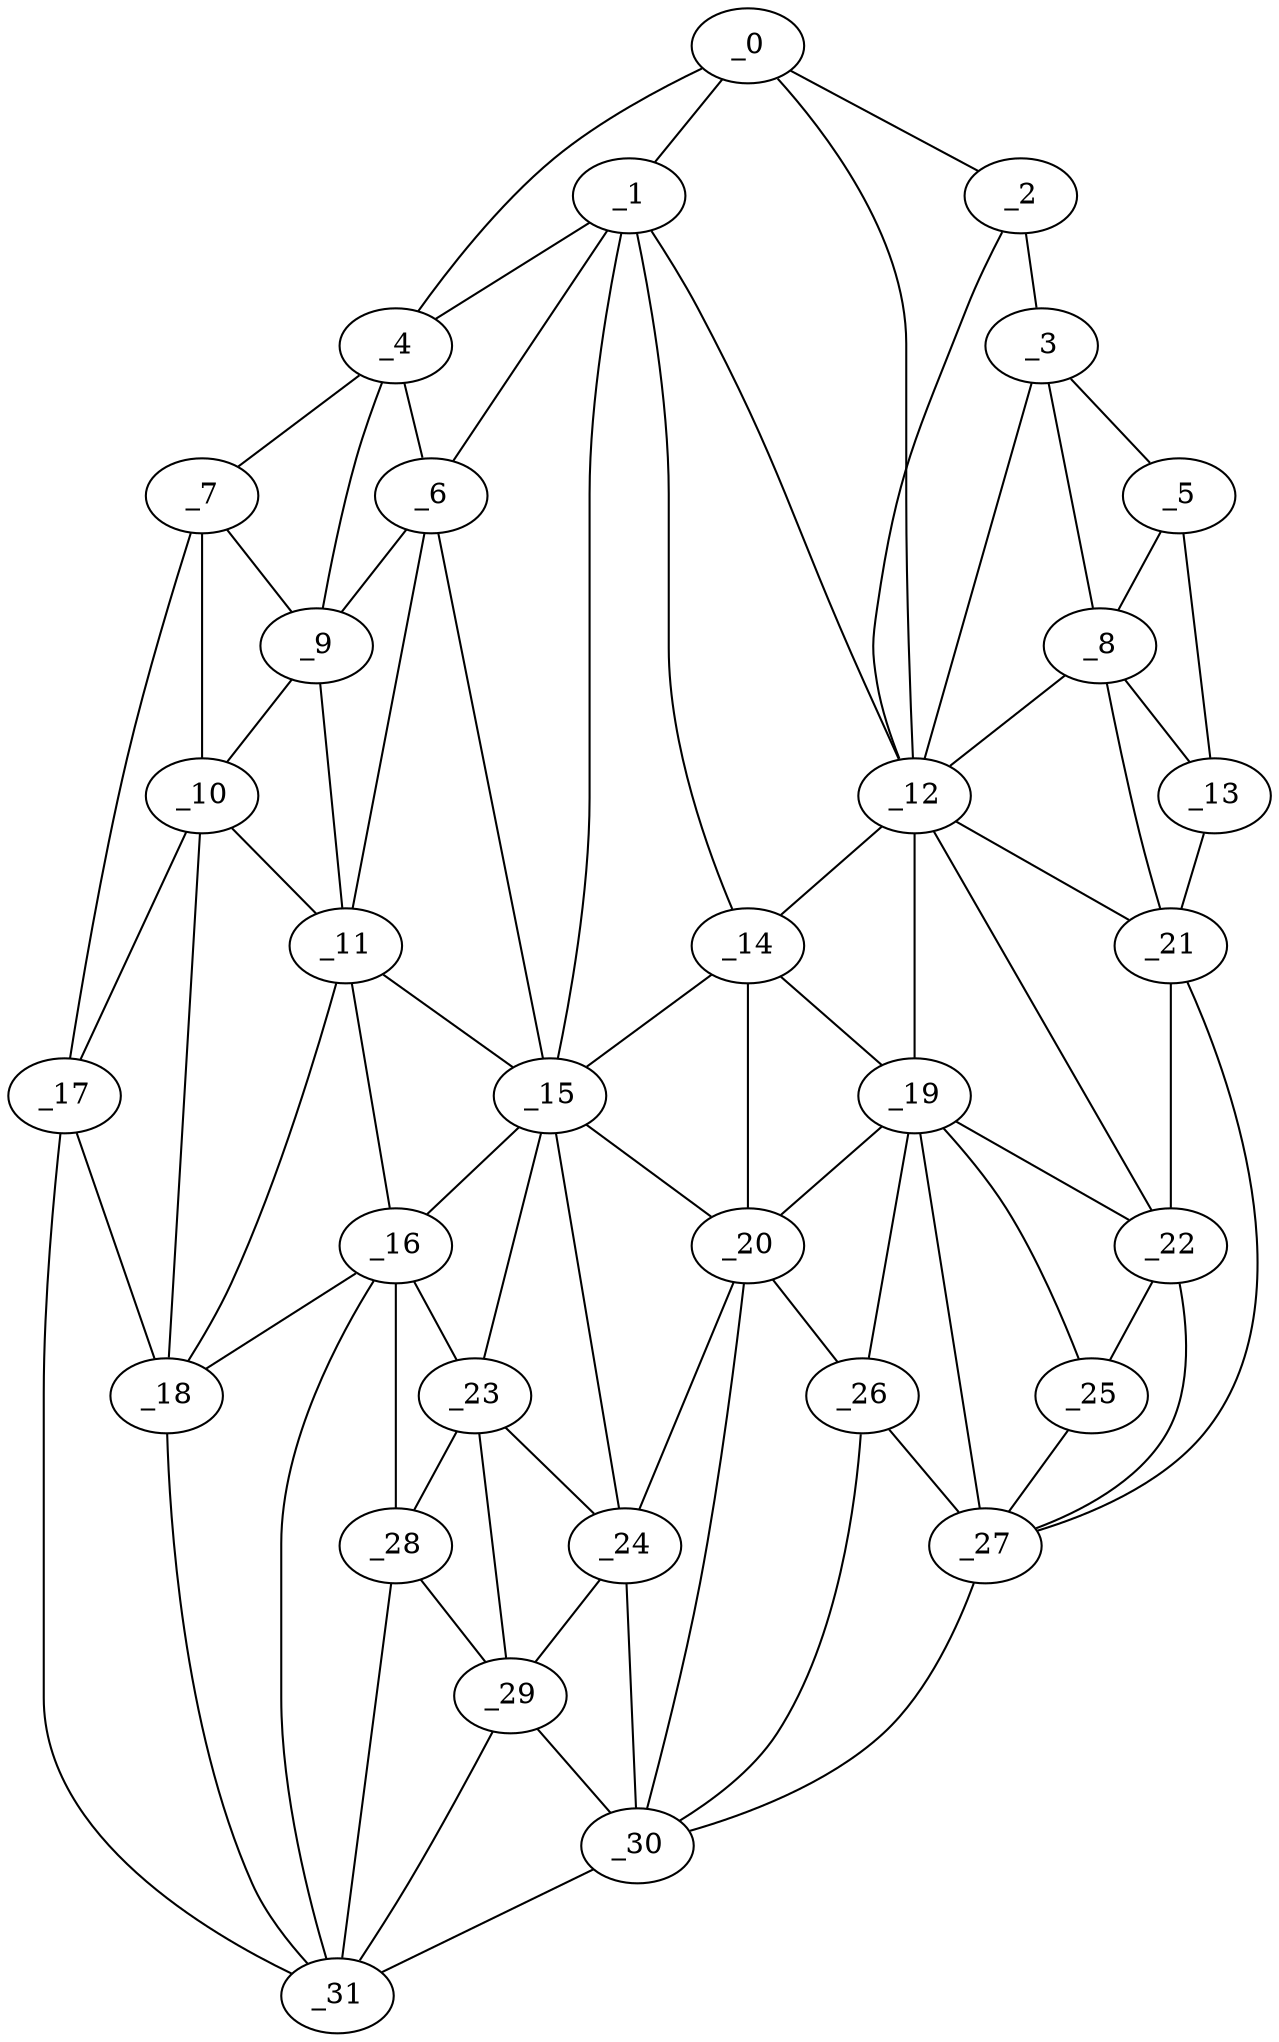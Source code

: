 graph "obj14__305.gxl" {
	_0	 [x=28,
		y=66];
	_1	 [x=35,
		y=59];
	_0 -- _1	 [valence=2];
	_2	 [x=36,
		y=101];
	_0 -- _2	 [valence=1];
	_4	 [x=55,
		y=15];
	_0 -- _4	 [valence=1];
	_12	 [x=70,
		y=87];
	_0 -- _12	 [valence=1];
	_1 -- _4	 [valence=1];
	_6	 [x=61,
		y=29];
	_1 -- _6	 [valence=2];
	_1 -- _12	 [valence=2];
	_14	 [x=74,
		y=81];
	_1 -- _14	 [valence=2];
	_15	 [x=78,
		y=44];
	_1 -- _15	 [valence=1];
	_3	 [x=44,
		y=108];
	_2 -- _3	 [valence=1];
	_2 -- _12	 [valence=2];
	_5	 [x=58,
		y=120];
	_3 -- _5	 [valence=1];
	_8	 [x=62,
		y=112];
	_3 -- _8	 [valence=2];
	_3 -- _12	 [valence=2];
	_4 -- _6	 [valence=2];
	_7	 [x=62,
		y=12];
	_4 -- _7	 [valence=1];
	_9	 [x=63,
		y=18];
	_4 -- _9	 [valence=1];
	_5 -- _8	 [valence=1];
	_13	 [x=72,
		y=118];
	_5 -- _13	 [valence=1];
	_6 -- _9	 [valence=1];
	_11	 [x=69,
		y=22];
	_6 -- _11	 [valence=2];
	_6 -- _15	 [valence=2];
	_7 -- _9	 [valence=2];
	_10	 [x=68,
		y=18];
	_7 -- _10	 [valence=2];
	_17	 [x=84,
		y=4];
	_7 -- _17	 [valence=1];
	_8 -- _12	 [valence=2];
	_8 -- _13	 [valence=2];
	_21	 [x=87,
		y=111];
	_8 -- _21	 [valence=2];
	_9 -- _10	 [valence=1];
	_9 -- _11	 [valence=2];
	_10 -- _11	 [valence=1];
	_10 -- _17	 [valence=2];
	_18	 [x=84,
		y=17];
	_10 -- _18	 [valence=1];
	_11 -- _15	 [valence=1];
	_16	 [x=82,
		y=25];
	_11 -- _16	 [valence=2];
	_11 -- _18	 [valence=2];
	_12 -- _14	 [valence=1];
	_19	 [x=84,
		y=88];
	_12 -- _19	 [valence=2];
	_12 -- _21	 [valence=2];
	_22	 [x=90,
		y=102];
	_12 -- _22	 [valence=1];
	_13 -- _21	 [valence=1];
	_14 -- _15	 [valence=2];
	_14 -- _19	 [valence=2];
	_20	 [x=87,
		y=69];
	_14 -- _20	 [valence=2];
	_15 -- _16	 [valence=2];
	_15 -- _20	 [valence=2];
	_23	 [x=92,
		y=38];
	_15 -- _23	 [valence=2];
	_24	 [x=92,
		y=45];
	_15 -- _24	 [valence=2];
	_16 -- _18	 [valence=1];
	_16 -- _23	 [valence=2];
	_28	 [x=98,
		y=33];
	_16 -- _28	 [valence=2];
	_31	 [x=102,
		y=23];
	_16 -- _31	 [valence=1];
	_17 -- _18	 [valence=1];
	_17 -- _31	 [valence=1];
	_18 -- _31	 [valence=2];
	_19 -- _20	 [valence=1];
	_19 -- _22	 [valence=2];
	_25	 [x=93,
		y=91];
	_19 -- _25	 [valence=2];
	_26	 [x=94,
		y=75];
	_19 -- _26	 [valence=2];
	_27	 [x=97,
		y=84];
	_19 -- _27	 [valence=2];
	_20 -- _24	 [valence=2];
	_20 -- _26	 [valence=1];
	_30	 [x=100,
		y=53];
	_20 -- _30	 [valence=2];
	_21 -- _22	 [valence=2];
	_21 -- _27	 [valence=1];
	_22 -- _25	 [valence=1];
	_22 -- _27	 [valence=1];
	_23 -- _24	 [valence=1];
	_23 -- _28	 [valence=2];
	_29	 [x=98,
		y=43];
	_23 -- _29	 [valence=2];
	_24 -- _29	 [valence=2];
	_24 -- _30	 [valence=2];
	_25 -- _27	 [valence=2];
	_26 -- _27	 [valence=1];
	_26 -- _30	 [valence=2];
	_27 -- _30	 [valence=1];
	_28 -- _29	 [valence=2];
	_28 -- _31	 [valence=2];
	_29 -- _30	 [valence=1];
	_29 -- _31	 [valence=2];
	_30 -- _31	 [valence=1];
}
